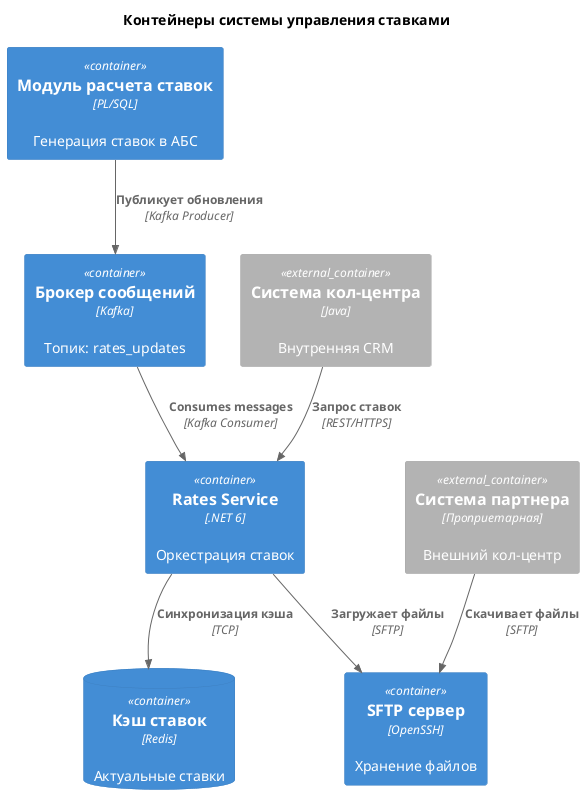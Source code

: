 @startuml
title Контейнеры системы управления ставками

top to bottom direction

!include <C4/C4_Container>

Container(abs_calculation, "Модуль расчета ставок", "PL/SQL", "Генерация ставок в АБС")
Container(kafka, "Брокер сообщений", "Kafka", "Топик: rates_updates")
Container(rates_service, "Rates Service", ".NET 6", "Оркестрация ставок")
ContainerDb(redis, "Кэш ставок", "Redis", "Актуальные ставки")
Container(sftp, "SFTP сервер", "OpenSSH", "Хранение файлов")

Container_Ext(call_center, "Система кол-центра", "Java", "Внутренняя CRM")
Container_Ext(partner_system, "Система партнера", "Проприетарная", "Внешний кол-центр")

Rel(abs_calculation, kafka, "Публикует обновления", "Kafka Producer")
Rel(kafka, rates_service, "Consumes messages", "Kafka Consumer")
Rel(rates_service, redis, "Синхронизация кэша", "TCP")
Rel(rates_service, sftp, "Загружает файлы", "SFTP")
Rel(call_center, rates_service, "Запрос ставок", "REST/HTTPS")
Rel(partner_system, sftp, "Скачивает файлы", "SFTP")

@enduml
